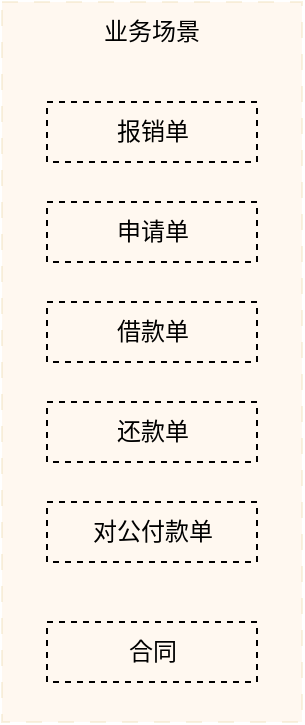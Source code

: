 <mxfile version="21.0.6" type="github">
  <diagram id="C5RBs43oDa-KdzZeNtuy" name="Page-1">
    <mxGraphModel dx="1434" dy="739" grid="1" gridSize="10" guides="1" tooltips="1" connect="1" arrows="1" fold="1" page="1" pageScale="1" pageWidth="827" pageHeight="1169" math="0" shadow="0">
      <root>
        <mxCell id="WIyWlLk6GJQsqaUBKTNV-0" />
        <mxCell id="WIyWlLk6GJQsqaUBKTNV-1" parent="WIyWlLk6GJQsqaUBKTNV-0" />
        <mxCell id="24U9RdbnC4KEgLxkMUlo-0" value="" style="rounded=0;whiteSpace=wrap;html=1;fillColor=#ffe6cc;strokeColor=#e9d49f;opacity=30;dashed=1;dashPattern=8 8;" vertex="1" parent="WIyWlLk6GJQsqaUBKTNV-1">
          <mxGeometry x="70" y="150" width="150" height="360" as="geometry" />
        </mxCell>
        <mxCell id="24U9RdbnC4KEgLxkMUlo-1" value="业务场景" style="text;html=1;strokeColor=none;fillColor=none;align=center;verticalAlign=middle;whiteSpace=wrap;rounded=0;" vertex="1" parent="WIyWlLk6GJQsqaUBKTNV-1">
          <mxGeometry x="115" y="150" width="60" height="30" as="geometry" />
        </mxCell>
        <mxCell id="24U9RdbnC4KEgLxkMUlo-2" value="报销单" style="rounded=0;whiteSpace=wrap;html=1;fillColor=none;dashed=1;" vertex="1" parent="WIyWlLk6GJQsqaUBKTNV-1">
          <mxGeometry x="92.5" y="200" width="105" height="30" as="geometry" />
        </mxCell>
        <mxCell id="24U9RdbnC4KEgLxkMUlo-3" value="申请单" style="rounded=0;whiteSpace=wrap;html=1;fillColor=none;dashed=1;" vertex="1" parent="WIyWlLk6GJQsqaUBKTNV-1">
          <mxGeometry x="92.5" y="250" width="105" height="30" as="geometry" />
        </mxCell>
        <mxCell id="24U9RdbnC4KEgLxkMUlo-4" value="借款单" style="rounded=0;whiteSpace=wrap;html=1;fillColor=none;dashed=1;" vertex="1" parent="WIyWlLk6GJQsqaUBKTNV-1">
          <mxGeometry x="92.5" y="300" width="105" height="30" as="geometry" />
        </mxCell>
        <mxCell id="24U9RdbnC4KEgLxkMUlo-5" value="还款单" style="rounded=0;whiteSpace=wrap;html=1;fillColor=none;dashed=1;" vertex="1" parent="WIyWlLk6GJQsqaUBKTNV-1">
          <mxGeometry x="92.5" y="350" width="105" height="30" as="geometry" />
        </mxCell>
        <mxCell id="24U9RdbnC4KEgLxkMUlo-6" value="对公付款单" style="rounded=0;whiteSpace=wrap;html=1;fillColor=none;dashed=1;" vertex="1" parent="WIyWlLk6GJQsqaUBKTNV-1">
          <mxGeometry x="92.5" y="400" width="105" height="30" as="geometry" />
        </mxCell>
        <mxCell id="24U9RdbnC4KEgLxkMUlo-7" value="合同" style="rounded=0;whiteSpace=wrap;html=1;fillColor=none;dashed=1;" vertex="1" parent="WIyWlLk6GJQsqaUBKTNV-1">
          <mxGeometry x="92.5" y="460" width="105" height="30" as="geometry" />
        </mxCell>
      </root>
    </mxGraphModel>
  </diagram>
</mxfile>
